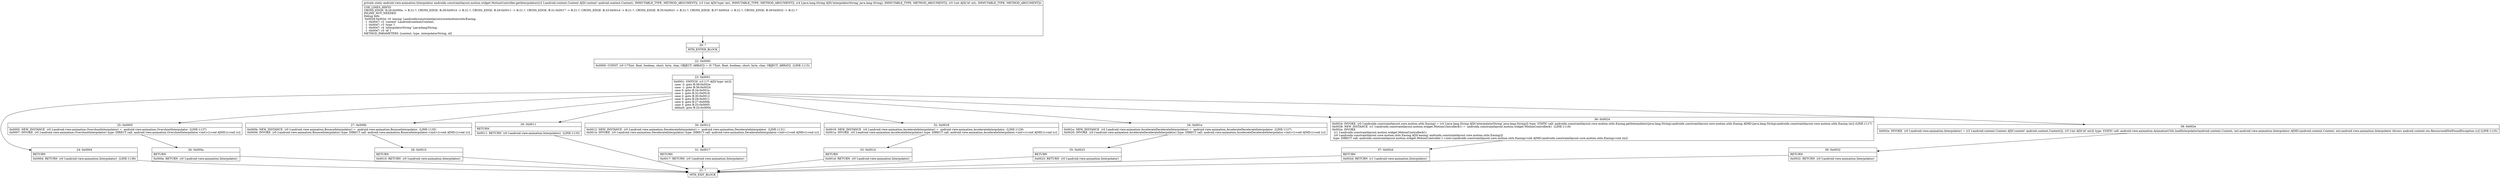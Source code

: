 digraph "CFG forandroidx.constraintlayout.motion.widget.MotionController.getInterpolator(Landroid\/content\/Context;ILjava\/lang\/String;I)Landroid\/view\/animation\/Interpolator;" {
Node_20 [shape=record,label="{20\:\ ?|MTH_ENTER_BLOCK\l}"];
Node_22 [shape=record,label="{22\:\ 0x0000|0x0000: CONST  (r0 I:??[int, float, boolean, short, byte, char, OBJECT, ARRAY]) = (0 ??[int, float, boolean, short, byte, char, OBJECT, ARRAY])  (LINE:1115)\l}"];
Node_23 [shape=record,label="{23\:\ 0x0001|0x0001: SWITCH  (r3 I:?? A[D('type' int)])\l case \-2: goto B:38:0x002e\l case \-1: goto B:36:0x0024\l case 0: goto B:34:0x001e\l case 1: goto B:32:0x0018\l case 2: goto B:30:0x0012\l case 3: goto B:29:0x0011\l case 4: goto B:27:0x000b\l case 5: goto B:25:0x0005\l default: goto B:24:0x0004 \l}"];
Node_24 [shape=record,label="{24\:\ 0x0004|RETURN\l|0x0004: RETURN  (r0 I:android.view.animation.Interpolator)  (LINE:1139)\l}"];
Node_21 [shape=record,label="{21\:\ ?|MTH_EXIT_BLOCK\l}"];
Node_25 [shape=record,label="{25\:\ 0x0005|0x0005: NEW_INSTANCE  (r0 I:android.view.animation.OvershootInterpolator) =  android.view.animation.OvershootInterpolator  (LINE:1137)\l0x0007: INVOKE  (r0 I:android.view.animation.OvershootInterpolator) type: DIRECT call: android.view.animation.OvershootInterpolator.\<init\>():void A[MD:():void (c)]\l}"];
Node_26 [shape=record,label="{26\:\ 0x000a|RETURN\l|0x000a: RETURN  (r0 I:android.view.animation.Interpolator) \l}"];
Node_27 [shape=record,label="{27\:\ 0x000b|0x000b: NEW_INSTANCE  (r0 I:android.view.animation.BounceInterpolator) =  android.view.animation.BounceInterpolator  (LINE:1135)\l0x000d: INVOKE  (r0 I:android.view.animation.BounceInterpolator) type: DIRECT call: android.view.animation.BounceInterpolator.\<init\>():void A[MD:():void (c)]\l}"];
Node_28 [shape=record,label="{28\:\ 0x0010|RETURN\l|0x0010: RETURN  (r0 I:android.view.animation.Interpolator) \l}"];
Node_29 [shape=record,label="{29\:\ 0x0011|RETURN\l|0x0011: RETURN  (r0 I:android.view.animation.Interpolator)  (LINE:1133)\l}"];
Node_30 [shape=record,label="{30\:\ 0x0012|0x0012: NEW_INSTANCE  (r0 I:android.view.animation.DecelerateInterpolator) =  android.view.animation.DecelerateInterpolator  (LINE:1131)\l0x0014: INVOKE  (r0 I:android.view.animation.DecelerateInterpolator) type: DIRECT call: android.view.animation.DecelerateInterpolator.\<init\>():void A[MD:():void (c)]\l}"];
Node_31 [shape=record,label="{31\:\ 0x0017|RETURN\l|0x0017: RETURN  (r0 I:android.view.animation.Interpolator) \l}"];
Node_32 [shape=record,label="{32\:\ 0x0018|0x0018: NEW_INSTANCE  (r0 I:android.view.animation.AccelerateInterpolator) =  android.view.animation.AccelerateInterpolator  (LINE:1129)\l0x001a: INVOKE  (r0 I:android.view.animation.AccelerateInterpolator) type: DIRECT call: android.view.animation.AccelerateInterpolator.\<init\>():void A[MD:():void (c)]\l}"];
Node_33 [shape=record,label="{33\:\ 0x001d|RETURN\l|0x001d: RETURN  (r0 I:android.view.animation.Interpolator) \l}"];
Node_34 [shape=record,label="{34\:\ 0x001e|0x001e: NEW_INSTANCE  (r0 I:android.view.animation.AccelerateDecelerateInterpolator) =  android.view.animation.AccelerateDecelerateInterpolator  (LINE:1127)\l0x0020: INVOKE  (r0 I:android.view.animation.AccelerateDecelerateInterpolator) type: DIRECT call: android.view.animation.AccelerateDecelerateInterpolator.\<init\>():void A[MD:():void (c)]\l}"];
Node_35 [shape=record,label="{35\:\ 0x0023|RETURN\l|0x0023: RETURN  (r0 I:android.view.animation.Interpolator) \l}"];
Node_36 [shape=record,label="{36\:\ 0x0024|0x0024: INVOKE  (r0 I:androidx.constraintlayout.core.motion.utils.Easing) = (r4 I:java.lang.String A[D('interpolatorString' java.lang.String)]) type: STATIC call: androidx.constraintlayout.core.motion.utils.Easing.getInterpolator(java.lang.String):androidx.constraintlayout.core.motion.utils.Easing A[MD:(java.lang.String):androidx.constraintlayout.core.motion.utils.Easing (m)] (LINE:1117)\l0x0028: NEW_INSTANCE  (r1 I:androidx.constraintlayout.motion.widget.MotionController$1) =  androidx.constraintlayout.motion.widget.MotionController$1  (LINE:1118)\l0x002a: INVOKE  \l  (r1 I:androidx.constraintlayout.motion.widget.MotionController$1)\l  (r0 I:androidx.constraintlayout.core.motion.utils.Easing A[D('easing' androidx.constraintlayout.core.motion.utils.Easing)])\l type: DIRECT call: androidx.constraintlayout.motion.widget.MotionController.1.\<init\>(androidx.constraintlayout.core.motion.utils.Easing):void A[MD:(androidx.constraintlayout.core.motion.utils.Easing):void (m)]\l}"];
Node_37 [shape=record,label="{37\:\ 0x002d|RETURN\l|0x002d: RETURN  (r1 I:android.view.animation.Interpolator) \l}"];
Node_38 [shape=record,label="{38\:\ 0x002e|0x002e: INVOKE  (r0 I:android.view.animation.Interpolator) = (r2 I:android.content.Context A[D('context' android.content.Context)]), (r5 I:int A[D('id' int)]) type: STATIC call: android.view.animation.AnimationUtils.loadInterpolator(android.content.Context, int):android.view.animation.Interpolator A[MD:(android.content.Context, int):android.view.animation.Interpolator throws android.content.res.Resources$NotFoundException (c)] (LINE:1125)\l}"];
Node_39 [shape=record,label="{39\:\ 0x0032|RETURN\l|0x0032: RETURN  (r0 I:android.view.animation.Interpolator) \l}"];
MethodNode[shape=record,label="{private static android.view.animation.Interpolator androidx.constraintlayout.motion.widget.MotionController.getInterpolator((r2 I:android.content.Context A[D('context' android.content.Context), IMMUTABLE_TYPE, METHOD_ARGUMENT]), (r3 I:int A[D('type' int), IMMUTABLE_TYPE, METHOD_ARGUMENT]), (r4 I:java.lang.String A[D('interpolatorString' java.lang.String), IMMUTABLE_TYPE, METHOD_ARGUMENT]), (r5 I:int A[D('id' int), IMMUTABLE_TYPE, METHOD_ARGUMENT]))  | USE_LINES_HINTS\lCROSS_EDGE: B:26:0x000a \-\> B:21:?, CROSS_EDGE: B:28:0x0010 \-\> B:21:?, CROSS_EDGE: B:29:0x0011 \-\> B:21:?, CROSS_EDGE: B:31:0x0017 \-\> B:21:?, CROSS_EDGE: B:33:0x001d \-\> B:21:?, CROSS_EDGE: B:35:0x0023 \-\> B:21:?, CROSS_EDGE: B:37:0x002d \-\> B:21:?, CROSS_EDGE: B:39:0x0032 \-\> B:21:?\lINLINE_NOT_NEEDED\lDebug Info:\l  0x0028\-0x002e: r0 'easing' Landroidx\/constraintlayout\/core\/motion\/utils\/Easing;\l  \-1 \-0x0047: r2 'context' Landroid\/content\/Context;\l  \-1 \-0x0047: r3 'type' I\l  \-1 \-0x0047: r4 'interpolatorString' Ljava\/lang\/String;\l  \-1 \-0x0047: r5 'id' I\lMETHOD_PARAMETERS: [context, type, interpolatorString, id]\l}"];
MethodNode -> Node_20;Node_20 -> Node_22;
Node_22 -> Node_23;
Node_23 -> Node_24;
Node_23 -> Node_25;
Node_23 -> Node_27;
Node_23 -> Node_29;
Node_23 -> Node_30;
Node_23 -> Node_32;
Node_23 -> Node_34;
Node_23 -> Node_36;
Node_23 -> Node_38;
Node_24 -> Node_21;
Node_25 -> Node_26;
Node_26 -> Node_21;
Node_27 -> Node_28;
Node_28 -> Node_21;
Node_29 -> Node_21;
Node_30 -> Node_31;
Node_31 -> Node_21;
Node_32 -> Node_33;
Node_33 -> Node_21;
Node_34 -> Node_35;
Node_35 -> Node_21;
Node_36 -> Node_37;
Node_37 -> Node_21;
Node_38 -> Node_39;
Node_39 -> Node_21;
}


